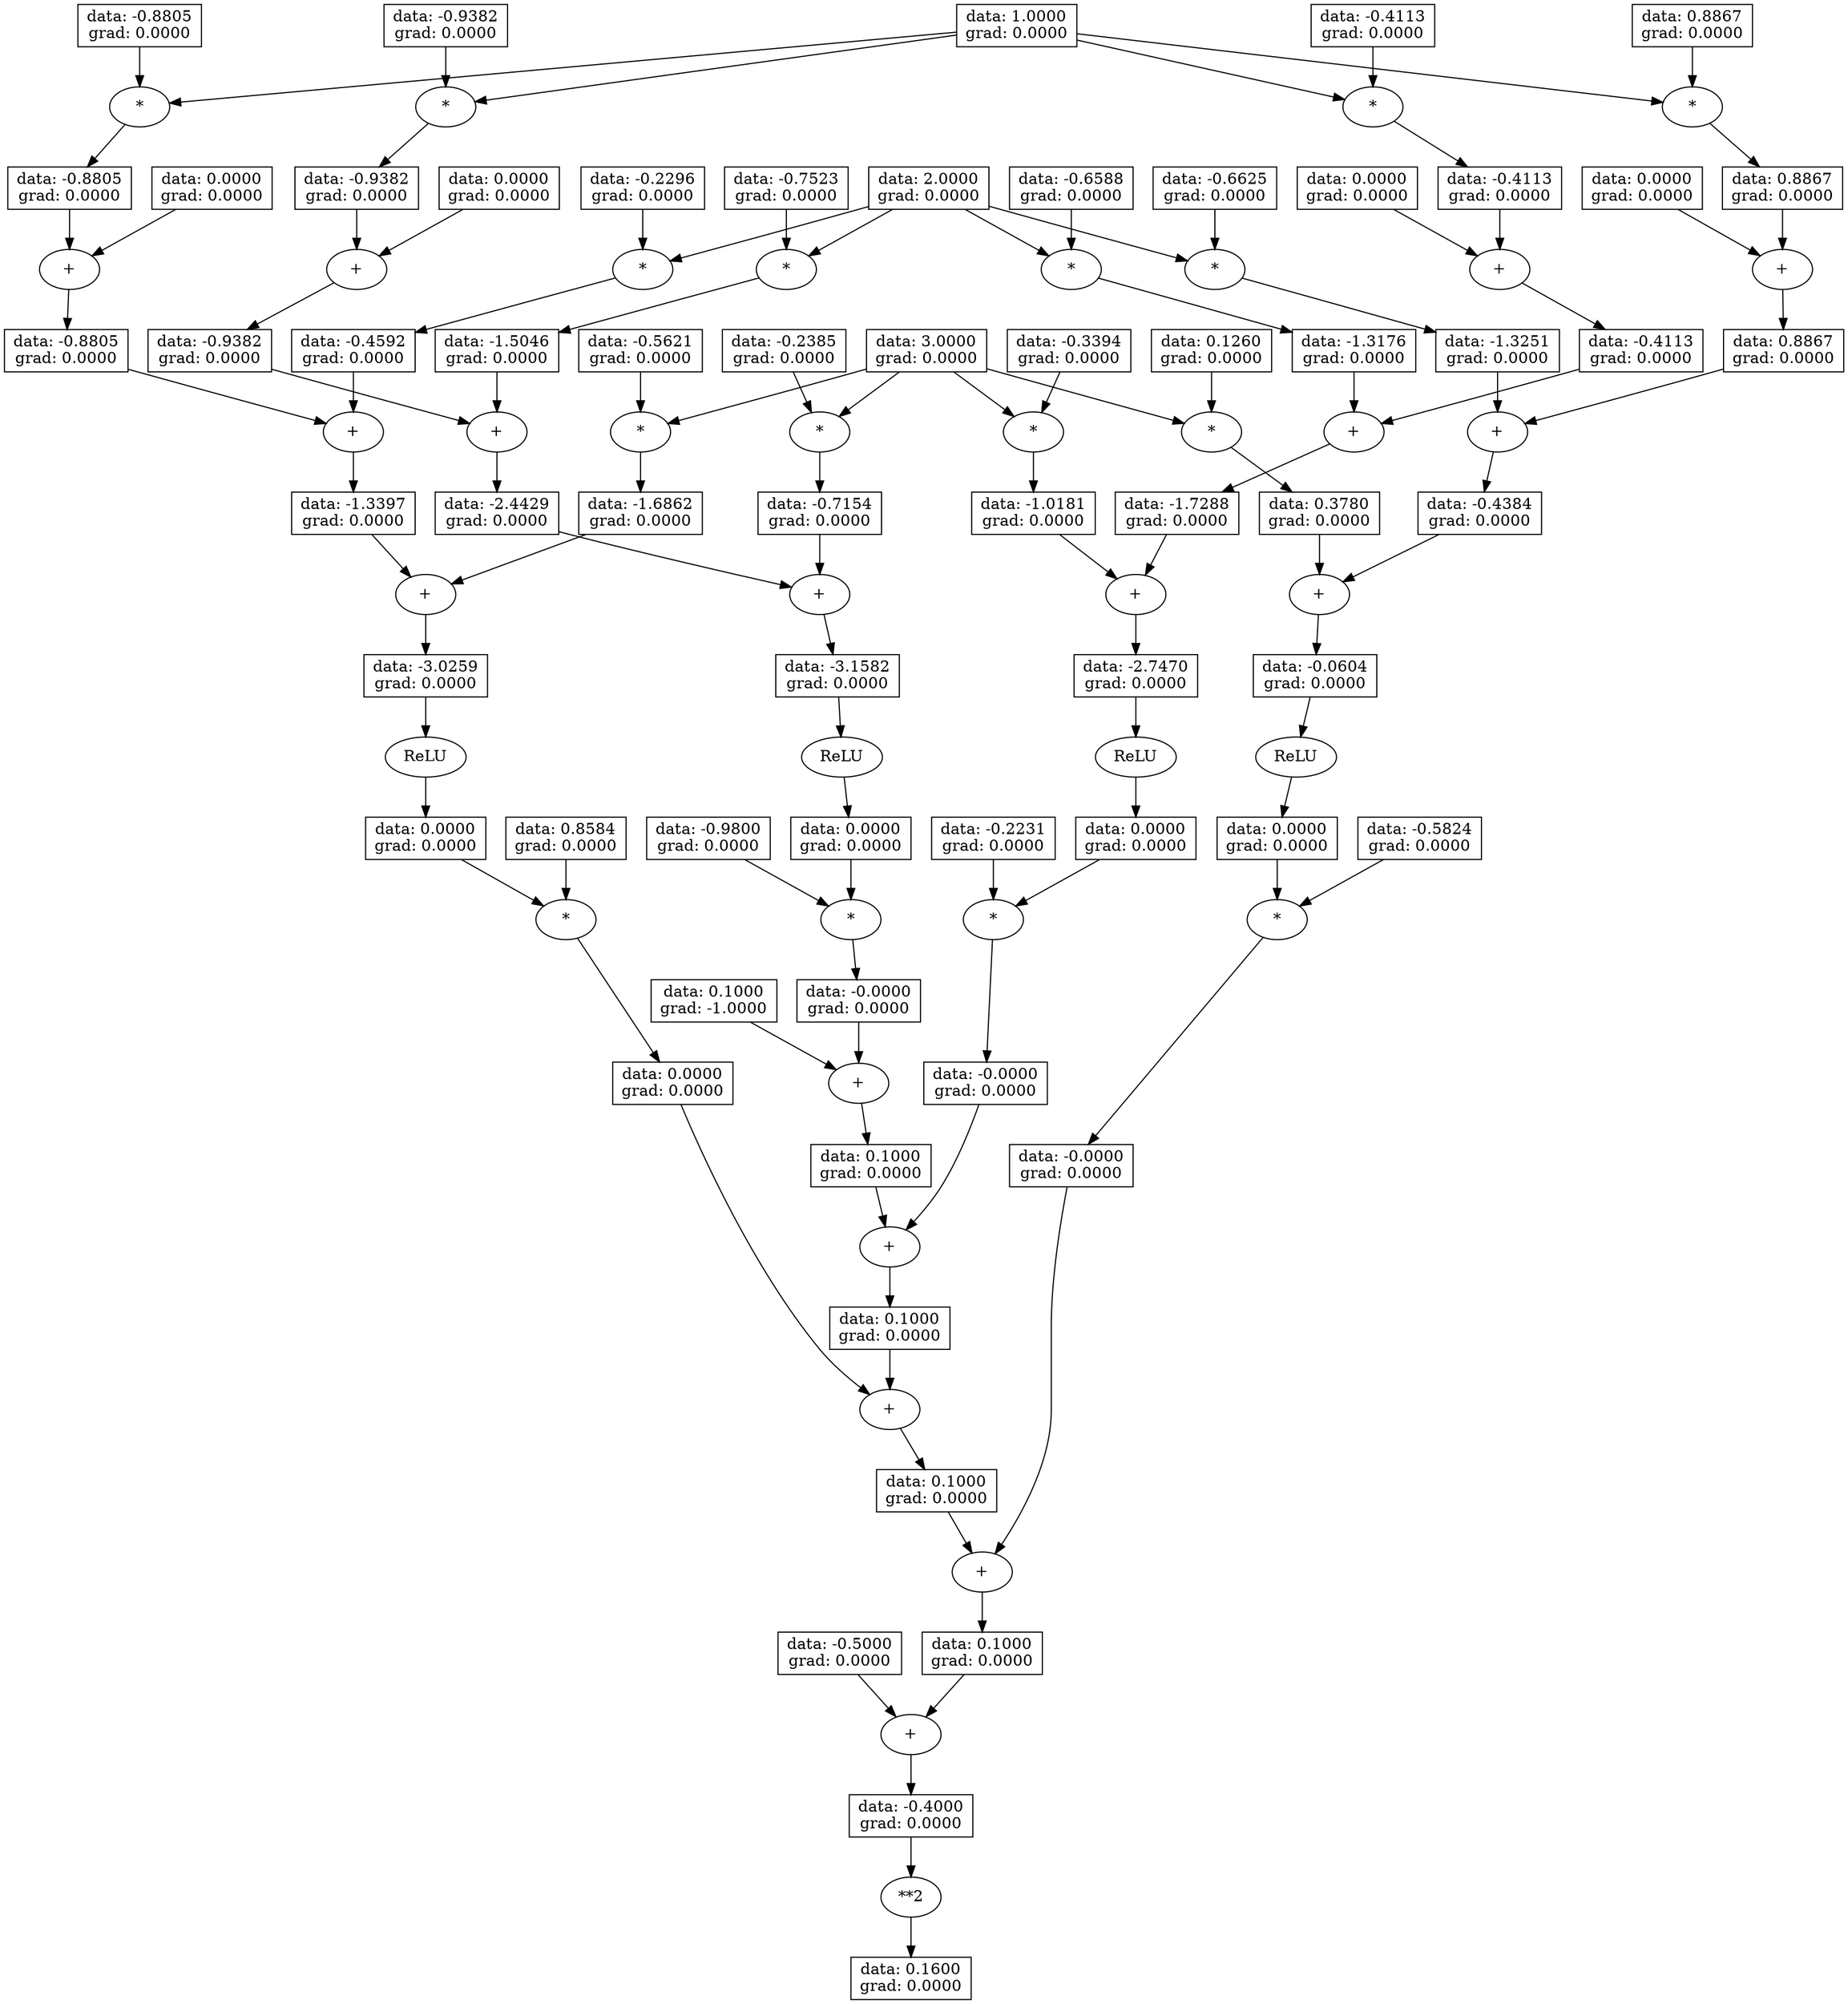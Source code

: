 strict digraph {
4392220672 [label="data: 0.1000\ngrad: 0.0000", shape=box];
"4392220672+" [label="+", shape=ellipse];
4392220288 [label="data: 0.1000\ngrad: 0.0000", shape=box];
4392220480 [label="data: -0.0000\ngrad: 0.0000", shape=box];
4392214528 [label="data: -0.9382\ngrad: 0.0000", shape=box];
"4392214528+" [label="+", shape=ellipse];
4392058176 [label="data: 0.0000\ngrad: 0.0000", shape=box];
4392214336 [label="data: -0.9382\ngrad: 0.0000", shape=box];
4392216592 [label="data: -2.7470\ngrad: 0.0000", shape=box];
"4392216592+" [label="+", shape=ellipse];
4392216208 [label="data: -1.7288\ngrad: 0.0000", shape=box];
4392216400 [label="data: -1.0181\ngrad: 0.0000", shape=box];
4392220720 [label="data: -0.4000\ngrad: 0.0000", shape=box];
"4392220720+" [label="+", shape=ellipse];
4392219136 [label="data: -0.5000\ngrad: 0.0000", shape=box];
4392216640 [label="data: 0.0000\ngrad: 0.0000", shape=box];
"4392216640ReLU" [label=ReLU, shape=ellipse];
4392206416 [label="data: 0.1260\ngrad: 0.0000", shape=box];
4392218800 [label="data: 0.3780\ngrad: 0.0000", shape=box];
"4392218800*" [label="*", shape=ellipse];
4392057888 [label="data: 3.0000\ngrad: 0.0000", shape=box];
4392214720 [label="data: -1.5046\ngrad: 0.0000", shape=box];
"4392214720*" [label="*", shape=ellipse];
4392057744 [label="data: -0.7523\ngrad: 0.0000", shape=box];
4392058128 [label="data: 2.0000\ngrad: 0.0000", shape=box];
4392206560 [label="data: -0.9800\ngrad: 0.0000", shape=box];
4392220912 [label="data: 0.1600\ngrad: 0.0000", shape=box];
"4392220912**2" [label="**2", shape=ellipse];
4392206608 [label="data: 0.1000\ngrad: -1.0000", shape=box];
4392206656 [label="data: -0.2231\ngrad: 0.0000", shape=box];
4392216928 [label="data: -0.8805\ngrad: 0.0000", shape=box];
"4392216928*" [label="*", shape=ellipse];
4392058512 [label="data: -0.8805\ngrad: 0.0000", shape=box];
4392057792 [label="data: 1.0000\ngrad: 0.0000", shape=box];
4392206704 [label="data: 0.8584\ngrad: 0.0000", shape=box];
4392214912 [label="data: -2.4429\ngrad: 0.0000", shape=box];
"4392214912+" [label="+", shape=ellipse];
4392218992 [label="data: -0.0604\ngrad: 0.0000", shape=box];
"4392218992+" [label="+", shape=ellipse];
4392057360 [label="data: -0.4384\ngrad: 0.0000", shape=box];
4392206752 [label="data: -0.5824\ngrad: 0.0000", shape=box];
4392219040 [label="data: 0.0000\ngrad: 0.0000", shape=box];
"4392219040ReLU" [label=ReLU, shape=ellipse];
"4392057360+" [label="+", shape=ellipse];
4392218416 [label="data: 0.8867\ngrad: 0.0000", shape=box];
4392218608 [label="data: -1.3251\ngrad: 0.0000", shape=box];
4392217120 [label="data: -0.8805\ngrad: 0.0000", shape=box];
"4392217120+" [label="+", shape=ellipse];
4392058560 [label="data: 0.0000\ngrad: 0.0000", shape=box];
4392215104 [label="data: -0.7154\ngrad: 0.0000", shape=box];
"4392215104*" [label="*", shape=ellipse];
4392057648 [label="data: -0.2385\ngrad: 0.0000", shape=box];
4392219328 [label="data: -0.0000\ngrad: 0.0000", shape=box];
"4392219328*" [label="*", shape=ellipse];
4392215344 [label="data: 0.0000\ngrad: 0.0000", shape=box];
4392217312 [label="data: -0.4592\ngrad: 0.0000", shape=box];
"4392217312*" [label="*", shape=ellipse];
4392058608 [label="data: -0.2296\ngrad: 0.0000", shape=box];
4392215296 [label="data: -3.1582\ngrad: 0.0000", shape=box];
"4392215296+" [label="+", shape=ellipse];
"4392215344ReLU" [label=ReLU, shape=ellipse];
4392219520 [label="data: 0.1000\ngrad: 0.0000", shape=box];
"4392219520+" [label="+", shape=ellipse];
4392217504 [label="data: -1.3397\ngrad: 0.0000", shape=box];
"4392217504+" [label="+", shape=ellipse];
4392219712 [label="data: -0.0000\ngrad: 0.0000", shape=box];
"4392219712*" [label="*", shape=ellipse];
4392215632 [label="data: -0.4113\ngrad: 0.0000", shape=box];
"4392215632*" [label="*", shape=ellipse];
4392058224 [label="data: -0.4113\ngrad: 0.0000", shape=box];
4392217696 [label="data: -1.6862\ngrad: 0.0000", shape=box];
"4392217696*" [label="*", shape=ellipse];
4392058656 [label="data: -0.5621\ngrad: 0.0000", shape=box];
4392219904 [label="data: 0.1000\ngrad: 0.0000", shape=box];
"4392219904+" [label="+", shape=ellipse];
4392215824 [label="data: -0.4113\ngrad: 0.0000", shape=box];
"4392215824+" [label="+", shape=ellipse];
4392058320 [label="data: 0.0000\ngrad: 0.0000", shape=box];
4392217888 [label="data: -3.0259\ngrad: 0.0000", shape=box];
"4392217888+" [label="+", shape=ellipse];
4392217936 [label="data: 0.0000\ngrad: 0.0000", shape=box];
"4392217936ReLU" [label=ReLU, shape=ellipse];
4392220096 [label="data: 0.0000\ngrad: 0.0000", shape=box];
"4392220096*" [label="*", shape=ellipse];
4392216016 [label="data: -1.3176\ngrad: 0.0000", shape=box];
"4392216016*" [label="*", shape=ellipse];
4392058368 [label="data: -0.6588\ngrad: 0.0000", shape=box];
4392058416 [label="data: -0.3394\ngrad: 0.0000", shape=box];
4392218224 [label="data: 0.8867\ngrad: 0.0000", shape=box];
"4392218224*" [label="*", shape=ellipse];
4392058752 [label="data: 0.8867\ngrad: 0.0000", shape=box];
"4392220288+" [label="+", shape=ellipse];
"4392216208+" [label="+", shape=ellipse];
"4392218416+" [label="+", shape=ellipse];
4392058800 [label="data: 0.0000\ngrad: 0.0000", shape=box];
"4392214336*" [label="*", shape=ellipse];
4392056784 [label="data: -0.9382\ngrad: 0.0000", shape=box];
"4392216400*" [label="*", shape=ellipse];
"4392220480*" [label="*", shape=ellipse];
4392058848 [label="data: -0.6625\ngrad: 0.0000", shape=box];
"4392218608*" [label="*", shape=ellipse];
4392220672 -> "4392220720+";
"4392220672+" -> 4392220672;
4392220288 -> "4392220672+";
4392220480 -> "4392220672+";
4392214528 -> "4392214912+";
"4392214528+" -> 4392214528;
4392058176 -> "4392214528+";
4392214336 -> "4392214528+";
4392216592 -> "4392216640ReLU";
"4392216592+" -> 4392216592;
4392216208 -> "4392216592+";
4392216400 -> "4392216592+";
4392220720 -> "4392220912**2";
"4392220720+" -> 4392220720;
4392219136 -> "4392220720+";
4392216640 -> "4392219712*";
"4392216640ReLU" -> 4392216640;
4392206416 -> "4392218800*";
4392218800 -> "4392218992+";
"4392218800*" -> 4392218800;
4392057888 -> "4392218800*";
4392057888 -> "4392215104*";
4392057888 -> "4392217696*";
4392057888 -> "4392216400*";
4392214720 -> "4392214912+";
"4392214720*" -> 4392214720;
4392057744 -> "4392214720*";
4392058128 -> "4392214720*";
4392058128 -> "4392217312*";
4392058128 -> "4392216016*";
4392058128 -> "4392218608*";
4392206560 -> "4392219328*";
"4392220912**2" -> 4392220912;
4392206608 -> "4392219520+";
4392206656 -> "4392219712*";
4392216928 -> "4392217120+";
"4392216928*" -> 4392216928;
4392058512 -> "4392216928*";
4392057792 -> "4392216928*";
4392057792 -> "4392215632*";
4392057792 -> "4392218224*";
4392057792 -> "4392214336*";
4392206704 -> "4392220096*";
4392214912 -> "4392215296+";
"4392214912+" -> 4392214912;
4392218992 -> "4392219040ReLU";
"4392218992+" -> 4392218992;
4392057360 -> "4392218992+";
4392206752 -> "4392220480*";
4392219040 -> "4392220480*";
"4392219040ReLU" -> 4392219040;
"4392057360+" -> 4392057360;
4392218416 -> "4392057360+";
4392218608 -> "4392057360+";
4392217120 -> "4392217504+";
"4392217120+" -> 4392217120;
4392058560 -> "4392217120+";
4392215104 -> "4392215296+";
"4392215104*" -> 4392215104;
4392057648 -> "4392215104*";
4392219328 -> "4392219520+";
"4392219328*" -> 4392219328;
4392215344 -> "4392219328*";
4392217312 -> "4392217504+";
"4392217312*" -> 4392217312;
4392058608 -> "4392217312*";
4392215296 -> "4392215344ReLU";
"4392215296+" -> 4392215296;
"4392215344ReLU" -> 4392215344;
4392219520 -> "4392219904+";
"4392219520+" -> 4392219520;
4392217504 -> "4392217888+";
"4392217504+" -> 4392217504;
4392219712 -> "4392219904+";
"4392219712*" -> 4392219712;
4392215632 -> "4392215824+";
"4392215632*" -> 4392215632;
4392058224 -> "4392215632*";
4392217696 -> "4392217888+";
"4392217696*" -> 4392217696;
4392058656 -> "4392217696*";
4392219904 -> "4392220288+";
"4392219904+" -> 4392219904;
4392215824 -> "4392216208+";
"4392215824+" -> 4392215824;
4392058320 -> "4392215824+";
4392217888 -> "4392217936ReLU";
"4392217888+" -> 4392217888;
4392217936 -> "4392220096*";
"4392217936ReLU" -> 4392217936;
4392220096 -> "4392220288+";
"4392220096*" -> 4392220096;
4392216016 -> "4392216208+";
"4392216016*" -> 4392216016;
4392058368 -> "4392216016*";
4392058416 -> "4392216400*";
4392218224 -> "4392218416+";
"4392218224*" -> 4392218224;
4392058752 -> "4392218224*";
"4392220288+" -> 4392220288;
"4392216208+" -> 4392216208;
"4392218416+" -> 4392218416;
4392058800 -> "4392218416+";
"4392214336*" -> 4392214336;
4392056784 -> "4392214336*";
"4392216400*" -> 4392216400;
"4392220480*" -> 4392220480;
4392058848 -> "4392218608*";
"4392218608*" -> 4392218608;
}
